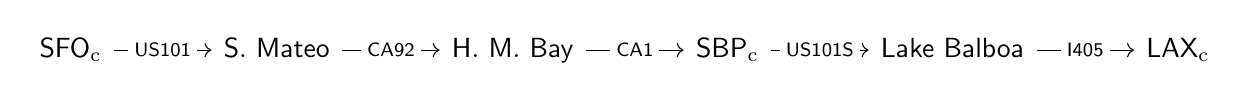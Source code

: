 \begin{tikzcd}[column sep=1.25cm]
\mathsf{SFO}_\mathrm{c}\arrow[r,"\mathsf{US101}" description]&
\mathsf{S.}\ \mathsf{Mateo}\arrow[r,"\mathsf{CA92}" description]&
\mathsf{H.} \ \mathsf{M.}\ \mathsf{Bay}\arrow[r,"\mathsf{CA1}" description]&
\mathsf{SBP}_\mathrm{c}\arrow[r,"\mathsf{US101S}" description]&
\mathsf{Lake}\ \mathsf{Balboa}\arrow[r,"\mathsf{I405}" description]&
\mathsf{LAX}_\mathrm{c}
\end{tikzcd}